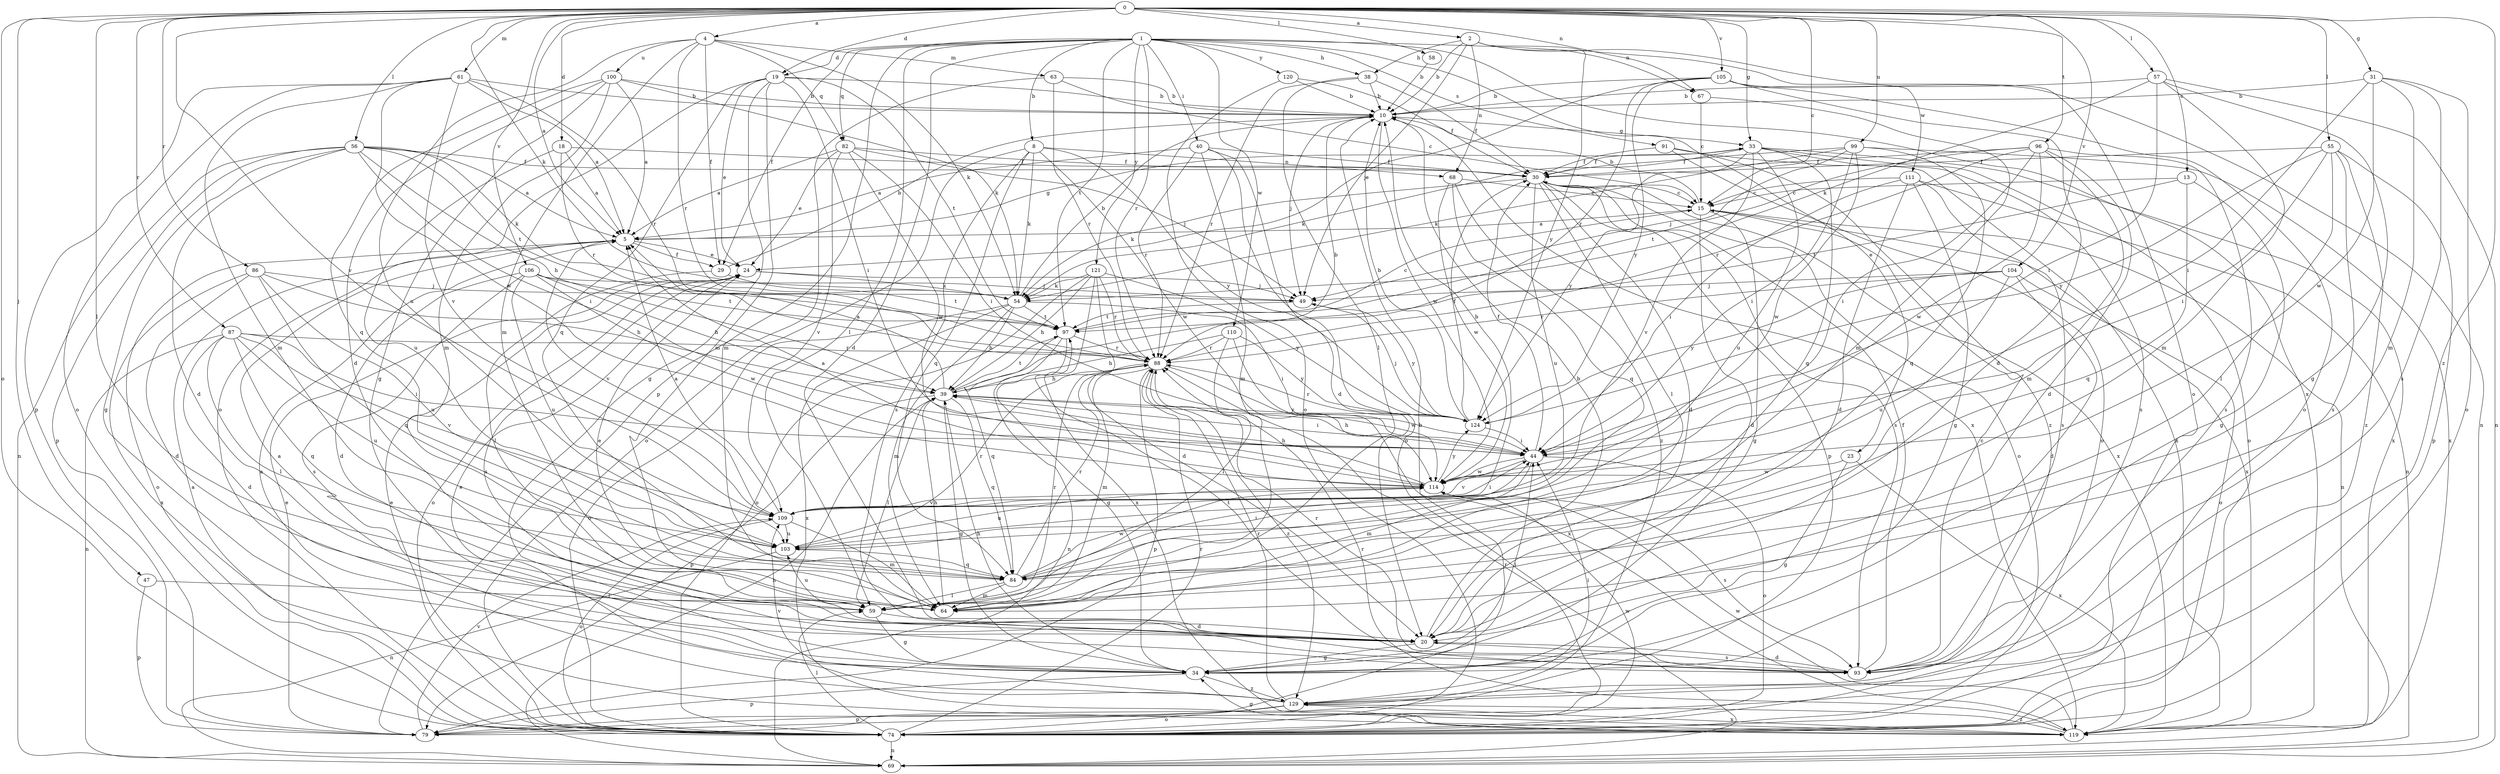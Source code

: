 strict digraph  {
0;
1;
2;
4;
5;
8;
10;
13;
15;
18;
19;
20;
23;
24;
29;
30;
31;
33;
34;
38;
39;
40;
44;
47;
49;
54;
55;
56;
57;
58;
59;
61;
63;
64;
67;
68;
69;
74;
79;
82;
84;
86;
87;
88;
91;
93;
96;
97;
99;
100;
103;
104;
105;
106;
109;
110;
111;
114;
119;
120;
121;
124;
129;
0 -> 2  [label=a];
0 -> 4  [label=a];
0 -> 5  [label=a];
0 -> 13  [label=c];
0 -> 15  [label=c];
0 -> 18  [label=d];
0 -> 19  [label=d];
0 -> 31  [label=g];
0 -> 33  [label=g];
0 -> 47  [label=j];
0 -> 54  [label=k];
0 -> 55  [label=l];
0 -> 56  [label=l];
0 -> 57  [label=l];
0 -> 58  [label=l];
0 -> 59  [label=l];
0 -> 61  [label=m];
0 -> 67  [label=n];
0 -> 74  [label=o];
0 -> 86  [label=r];
0 -> 87  [label=r];
0 -> 96  [label=t];
0 -> 99  [label=u];
0 -> 104  [label=v];
0 -> 105  [label=v];
0 -> 106  [label=v];
0 -> 109  [label=v];
0 -> 129  [label=z];
1 -> 8  [label=b];
1 -> 19  [label=d];
1 -> 20  [label=d];
1 -> 23  [label=e];
1 -> 29  [label=f];
1 -> 38  [label=h];
1 -> 40  [label=i];
1 -> 59  [label=l];
1 -> 67  [label=n];
1 -> 79  [label=p];
1 -> 82  [label=q];
1 -> 88  [label=r];
1 -> 91  [label=s];
1 -> 97  [label=t];
1 -> 110  [label=w];
1 -> 119  [label=x];
1 -> 120  [label=y];
1 -> 121  [label=y];
2 -> 10  [label=b];
2 -> 38  [label=h];
2 -> 49  [label=j];
2 -> 68  [label=n];
2 -> 74  [label=o];
2 -> 111  [label=w];
2 -> 124  [label=y];
4 -> 29  [label=f];
4 -> 54  [label=k];
4 -> 63  [label=m];
4 -> 64  [label=m];
4 -> 82  [label=q];
4 -> 88  [label=r];
4 -> 100  [label=u];
4 -> 103  [label=u];
5 -> 24  [label=e];
5 -> 29  [label=f];
5 -> 33  [label=g];
5 -> 74  [label=o];
5 -> 109  [label=v];
8 -> 54  [label=k];
8 -> 68  [label=n];
8 -> 74  [label=o];
8 -> 84  [label=q];
8 -> 93  [label=s];
8 -> 114  [label=w];
8 -> 124  [label=y];
10 -> 33  [label=g];
10 -> 49  [label=j];
10 -> 114  [label=w];
10 -> 119  [label=x];
13 -> 15  [label=c];
13 -> 34  [label=g];
13 -> 84  [label=q];
13 -> 97  [label=t];
15 -> 5  [label=a];
15 -> 10  [label=b];
15 -> 20  [label=d];
15 -> 34  [label=g];
15 -> 69  [label=n];
15 -> 119  [label=x];
18 -> 5  [label=a];
18 -> 30  [label=f];
18 -> 88  [label=r];
18 -> 103  [label=u];
19 -> 10  [label=b];
19 -> 24  [label=e];
19 -> 34  [label=g];
19 -> 44  [label=i];
19 -> 64  [label=m];
19 -> 74  [label=o];
19 -> 84  [label=q];
19 -> 97  [label=t];
20 -> 10  [label=b];
20 -> 34  [label=g];
20 -> 93  [label=s];
23 -> 34  [label=g];
23 -> 114  [label=w];
23 -> 119  [label=x];
24 -> 49  [label=j];
24 -> 54  [label=k];
24 -> 74  [label=o];
24 -> 93  [label=s];
29 -> 10  [label=b];
29 -> 59  [label=l];
29 -> 97  [label=t];
30 -> 15  [label=c];
30 -> 20  [label=d];
30 -> 54  [label=k];
30 -> 59  [label=l];
30 -> 74  [label=o];
30 -> 79  [label=p];
30 -> 93  [label=s];
30 -> 103  [label=u];
30 -> 119  [label=x];
31 -> 10  [label=b];
31 -> 44  [label=i];
31 -> 64  [label=m];
31 -> 74  [label=o];
31 -> 93  [label=s];
31 -> 114  [label=w];
33 -> 30  [label=f];
33 -> 54  [label=k];
33 -> 74  [label=o];
33 -> 84  [label=q];
33 -> 93  [label=s];
33 -> 103  [label=u];
33 -> 109  [label=v];
33 -> 119  [label=x];
33 -> 124  [label=y];
34 -> 5  [label=a];
34 -> 39  [label=h];
34 -> 44  [label=i];
34 -> 79  [label=p];
34 -> 129  [label=z];
38 -> 10  [label=b];
38 -> 30  [label=f];
38 -> 59  [label=l];
38 -> 88  [label=r];
39 -> 5  [label=a];
39 -> 10  [label=b];
39 -> 34  [label=g];
39 -> 44  [label=i];
39 -> 59  [label=l];
39 -> 79  [label=p];
39 -> 84  [label=q];
39 -> 97  [label=t];
39 -> 124  [label=y];
40 -> 5  [label=a];
40 -> 20  [label=d];
40 -> 30  [label=f];
40 -> 64  [label=m];
40 -> 74  [label=o];
40 -> 88  [label=r];
44 -> 30  [label=f];
44 -> 39  [label=h];
44 -> 64  [label=m];
44 -> 74  [label=o];
44 -> 109  [label=v];
44 -> 114  [label=w];
47 -> 59  [label=l];
47 -> 79  [label=p];
49 -> 97  [label=t];
49 -> 124  [label=y];
54 -> 10  [label=b];
54 -> 39  [label=h];
54 -> 44  [label=i];
54 -> 64  [label=m];
54 -> 74  [label=o];
54 -> 97  [label=t];
54 -> 119  [label=x];
55 -> 30  [label=f];
55 -> 44  [label=i];
55 -> 59  [label=l];
55 -> 79  [label=p];
55 -> 93  [label=s];
55 -> 124  [label=y];
55 -> 129  [label=z];
56 -> 5  [label=a];
56 -> 20  [label=d];
56 -> 30  [label=f];
56 -> 34  [label=g];
56 -> 39  [label=h];
56 -> 44  [label=i];
56 -> 54  [label=k];
56 -> 69  [label=n];
56 -> 79  [label=p];
56 -> 97  [label=t];
57 -> 10  [label=b];
57 -> 34  [label=g];
57 -> 44  [label=i];
57 -> 54  [label=k];
57 -> 64  [label=m];
57 -> 69  [label=n];
58 -> 10  [label=b];
59 -> 20  [label=d];
59 -> 34  [label=g];
59 -> 88  [label=r];
59 -> 103  [label=u];
61 -> 5  [label=a];
61 -> 10  [label=b];
61 -> 64  [label=m];
61 -> 74  [label=o];
61 -> 79  [label=p];
61 -> 88  [label=r];
61 -> 109  [label=v];
61 -> 114  [label=w];
63 -> 10  [label=b];
63 -> 15  [label=c];
63 -> 64  [label=m];
63 -> 88  [label=r];
64 -> 24  [label=e];
64 -> 39  [label=h];
67 -> 15  [label=c];
67 -> 64  [label=m];
68 -> 15  [label=c];
68 -> 84  [label=q];
68 -> 114  [label=w];
68 -> 129  [label=z];
69 -> 39  [label=h];
69 -> 88  [label=r];
74 -> 5  [label=a];
74 -> 24  [label=e];
74 -> 59  [label=l];
74 -> 69  [label=n];
74 -> 88  [label=r];
74 -> 114  [label=w];
79 -> 10  [label=b];
79 -> 24  [label=e];
79 -> 109  [label=v];
82 -> 5  [label=a];
82 -> 24  [label=e];
82 -> 30  [label=f];
82 -> 44  [label=i];
82 -> 49  [label=j];
82 -> 109  [label=v];
82 -> 114  [label=w];
84 -> 44  [label=i];
84 -> 59  [label=l];
84 -> 64  [label=m];
84 -> 88  [label=r];
84 -> 114  [label=w];
86 -> 20  [label=d];
86 -> 39  [label=h];
86 -> 49  [label=j];
86 -> 84  [label=q];
86 -> 103  [label=u];
86 -> 119  [label=x];
87 -> 20  [label=d];
87 -> 44  [label=i];
87 -> 59  [label=l];
87 -> 69  [label=n];
87 -> 84  [label=q];
87 -> 88  [label=r];
87 -> 103  [label=u];
87 -> 109  [label=v];
88 -> 39  [label=h];
88 -> 64  [label=m];
88 -> 79  [label=p];
88 -> 114  [label=w];
88 -> 129  [label=z];
91 -> 30  [label=f];
91 -> 74  [label=o];
91 -> 119  [label=x];
91 -> 129  [label=z];
93 -> 15  [label=c];
93 -> 20  [label=d];
93 -> 30  [label=f];
93 -> 88  [label=r];
93 -> 97  [label=t];
96 -> 20  [label=d];
96 -> 30  [label=f];
96 -> 44  [label=i];
96 -> 64  [label=m];
96 -> 88  [label=r];
96 -> 93  [label=s];
96 -> 97  [label=t];
96 -> 114  [label=w];
97 -> 15  [label=c];
97 -> 34  [label=g];
97 -> 69  [label=n];
97 -> 84  [label=q];
97 -> 88  [label=r];
99 -> 30  [label=f];
99 -> 44  [label=i];
99 -> 49  [label=j];
99 -> 54  [label=k];
99 -> 84  [label=q];
99 -> 114  [label=w];
99 -> 119  [label=x];
100 -> 5  [label=a];
100 -> 10  [label=b];
100 -> 20  [label=d];
100 -> 34  [label=g];
100 -> 54  [label=k];
100 -> 64  [label=m];
100 -> 84  [label=q];
103 -> 69  [label=n];
103 -> 84  [label=q];
103 -> 88  [label=r];
104 -> 20  [label=d];
104 -> 49  [label=j];
104 -> 74  [label=o];
104 -> 88  [label=r];
104 -> 103  [label=u];
104 -> 124  [label=y];
105 -> 10  [label=b];
105 -> 20  [label=d];
105 -> 24  [label=e];
105 -> 69  [label=n];
105 -> 74  [label=o];
105 -> 88  [label=r];
105 -> 124  [label=y];
106 -> 20  [label=d];
106 -> 39  [label=h];
106 -> 49  [label=j];
106 -> 93  [label=s];
106 -> 97  [label=t];
106 -> 103  [label=u];
106 -> 114  [label=w];
109 -> 5  [label=a];
109 -> 10  [label=b];
109 -> 44  [label=i];
109 -> 64  [label=m];
109 -> 74  [label=o];
109 -> 103  [label=u];
110 -> 39  [label=h];
110 -> 59  [label=l];
110 -> 88  [label=r];
110 -> 119  [label=x];
110 -> 124  [label=y];
111 -> 15  [label=c];
111 -> 20  [label=d];
111 -> 34  [label=g];
111 -> 44  [label=i];
111 -> 69  [label=n];
111 -> 93  [label=s];
114 -> 5  [label=a];
114 -> 39  [label=h];
114 -> 93  [label=s];
114 -> 103  [label=u];
114 -> 109  [label=v];
114 -> 124  [label=y];
119 -> 34  [label=g];
119 -> 88  [label=r];
119 -> 114  [label=w];
119 -> 129  [label=z];
120 -> 10  [label=b];
120 -> 30  [label=f];
120 -> 74  [label=o];
121 -> 20  [label=d];
121 -> 39  [label=h];
121 -> 54  [label=k];
121 -> 74  [label=o];
121 -> 88  [label=r];
121 -> 119  [label=x];
121 -> 124  [label=y];
124 -> 10  [label=b];
124 -> 30  [label=f];
124 -> 44  [label=i];
124 -> 49  [label=j];
124 -> 88  [label=r];
129 -> 5  [label=a];
129 -> 24  [label=e];
129 -> 44  [label=i];
129 -> 74  [label=o];
129 -> 79  [label=p];
129 -> 88  [label=r];
129 -> 109  [label=v];
129 -> 119  [label=x];
}
